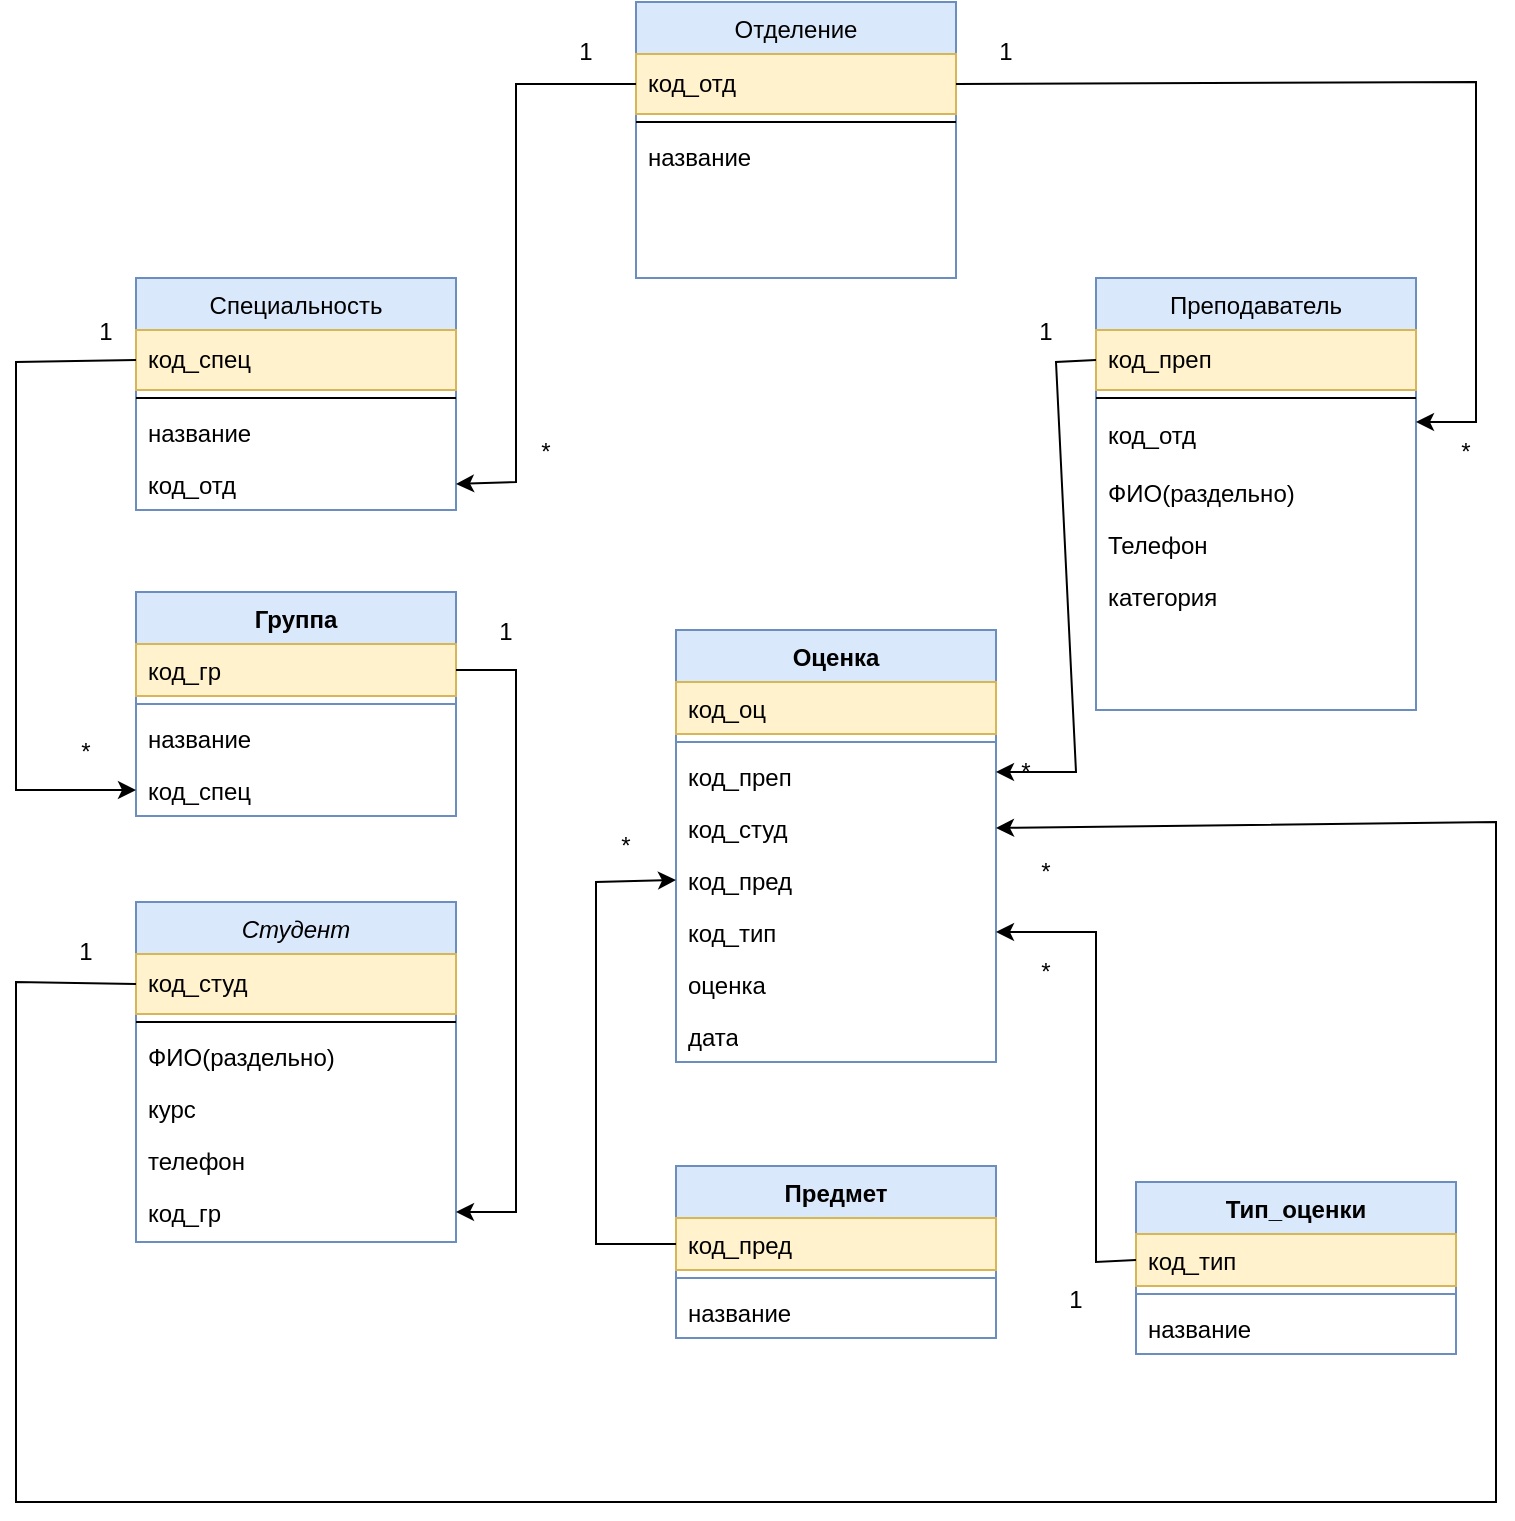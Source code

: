 <mxfile version="24.7.17">
  <diagram id="C5RBs43oDa-KdzZeNtuy" name="Page-1">
    <mxGraphModel dx="1386" dy="1960" grid="1" gridSize="10" guides="1" tooltips="1" connect="1" arrows="1" fold="1" page="1" pageScale="1" pageWidth="827" pageHeight="1169" math="0" shadow="0">
      <root>
        <mxCell id="WIyWlLk6GJQsqaUBKTNV-0" />
        <mxCell id="WIyWlLk6GJQsqaUBKTNV-1" parent="WIyWlLk6GJQsqaUBKTNV-0" />
        <mxCell id="zkfFHV4jXpPFQw0GAbJ--0" value="Студент" style="swimlane;fontStyle=2;align=center;verticalAlign=top;childLayout=stackLayout;horizontal=1;startSize=26;horizontalStack=0;resizeParent=1;resizeLast=0;collapsible=1;marginBottom=0;rounded=0;shadow=0;strokeWidth=1;fillColor=#dae8fc;strokeColor=#6c8ebf;" parent="WIyWlLk6GJQsqaUBKTNV-1" vertex="1">
          <mxGeometry x="130" y="410" width="160" height="170" as="geometry">
            <mxRectangle x="230" y="140" width="160" height="26" as="alternateBounds" />
          </mxGeometry>
        </mxCell>
        <mxCell id="Uf2OEF1jXV3cmgye9HuR-13" value="код_студ" style="text;strokeColor=#d6b656;fillColor=#fff2cc;align=left;verticalAlign=middle;spacingLeft=4;spacingRight=4;overflow=hidden;points=[[0,0.5],[1,0.5]];portConstraint=eastwest;rotatable=0;whiteSpace=wrap;html=1;" parent="zkfFHV4jXpPFQw0GAbJ--0" vertex="1">
          <mxGeometry y="26" width="160" height="30" as="geometry" />
        </mxCell>
        <mxCell id="zkfFHV4jXpPFQw0GAbJ--4" value="" style="line;html=1;strokeWidth=1;align=left;verticalAlign=middle;spacingTop=-1;spacingLeft=3;spacingRight=3;rotatable=0;labelPosition=right;points=[];portConstraint=eastwest;" parent="zkfFHV4jXpPFQw0GAbJ--0" vertex="1">
          <mxGeometry y="56" width="160" height="8" as="geometry" />
        </mxCell>
        <mxCell id="Uf2OEF1jXV3cmgye9HuR-55" value="ФИО(раздельно)" style="text;strokeColor=none;fillColor=none;align=left;verticalAlign=top;spacingLeft=4;spacingRight=4;overflow=hidden;rotatable=0;points=[[0,0.5],[1,0.5]];portConstraint=eastwest;whiteSpace=wrap;html=1;" parent="zkfFHV4jXpPFQw0GAbJ--0" vertex="1">
          <mxGeometry y="64" width="160" height="26" as="geometry" />
        </mxCell>
        <mxCell id="Uf2OEF1jXV3cmgye9HuR-56" value="курс" style="text;strokeColor=none;fillColor=none;align=left;verticalAlign=top;spacingLeft=4;spacingRight=4;overflow=hidden;rotatable=0;points=[[0,0.5],[1,0.5]];portConstraint=eastwest;whiteSpace=wrap;html=1;" parent="zkfFHV4jXpPFQw0GAbJ--0" vertex="1">
          <mxGeometry y="90" width="160" height="26" as="geometry" />
        </mxCell>
        <mxCell id="Wc3R91jSn60_kFsjxGjj-29" value="телефон" style="text;strokeColor=none;fillColor=none;align=left;verticalAlign=top;spacingLeft=4;spacingRight=4;overflow=hidden;rotatable=0;points=[[0,0.5],[1,0.5]];portConstraint=eastwest;whiteSpace=wrap;html=1;" vertex="1" parent="zkfFHV4jXpPFQw0GAbJ--0">
          <mxGeometry y="116" width="160" height="26" as="geometry" />
        </mxCell>
        <mxCell id="Wc3R91jSn60_kFsjxGjj-30" value="код_гр" style="text;strokeColor=none;fillColor=none;align=left;verticalAlign=top;spacingLeft=4;spacingRight=4;overflow=hidden;rotatable=0;points=[[0,0.5],[1,0.5]];portConstraint=eastwest;whiteSpace=wrap;html=1;" vertex="1" parent="zkfFHV4jXpPFQw0GAbJ--0">
          <mxGeometry y="142" width="160" height="26" as="geometry" />
        </mxCell>
        <mxCell id="zkfFHV4jXpPFQw0GAbJ--6" value="Отделение" style="swimlane;fontStyle=0;align=center;verticalAlign=top;childLayout=stackLayout;horizontal=1;startSize=26;horizontalStack=0;resizeParent=1;resizeLast=0;collapsible=1;marginBottom=0;rounded=0;shadow=0;strokeWidth=1;fillColor=#dae8fc;strokeColor=#6c8ebf;" parent="WIyWlLk6GJQsqaUBKTNV-1" vertex="1">
          <mxGeometry x="380" y="-40" width="160" height="138" as="geometry">
            <mxRectangle x="130" y="380" width="160" height="26" as="alternateBounds" />
          </mxGeometry>
        </mxCell>
        <mxCell id="Uf2OEF1jXV3cmgye9HuR-12" value="код_отд" style="text;strokeColor=#d6b656;fillColor=#fff2cc;align=left;verticalAlign=middle;spacingLeft=4;spacingRight=4;overflow=hidden;points=[[0,0.5],[1,0.5]];portConstraint=eastwest;rotatable=0;whiteSpace=wrap;html=1;" parent="zkfFHV4jXpPFQw0GAbJ--6" vertex="1">
          <mxGeometry y="26" width="160" height="30" as="geometry" />
        </mxCell>
        <mxCell id="zkfFHV4jXpPFQw0GAbJ--9" value="" style="line;html=1;strokeWidth=1;align=left;verticalAlign=middle;spacingTop=-1;spacingLeft=3;spacingRight=3;rotatable=0;labelPosition=right;points=[];portConstraint=eastwest;" parent="zkfFHV4jXpPFQw0GAbJ--6" vertex="1">
          <mxGeometry y="56" width="160" height="8" as="geometry" />
        </mxCell>
        <mxCell id="Uf2OEF1jXV3cmgye9HuR-61" value="название" style="text;strokeColor=none;fillColor=none;align=left;verticalAlign=top;spacingLeft=4;spacingRight=4;overflow=hidden;rotatable=0;points=[[0,0.5],[1,0.5]];portConstraint=eastwest;whiteSpace=wrap;html=1;" parent="zkfFHV4jXpPFQw0GAbJ--6" vertex="1">
          <mxGeometry y="64" width="160" height="26" as="geometry" />
        </mxCell>
        <mxCell id="zkfFHV4jXpPFQw0GAbJ--13" value="Специальность" style="swimlane;fontStyle=0;align=center;verticalAlign=top;childLayout=stackLayout;horizontal=1;startSize=26;horizontalStack=0;resizeParent=1;resizeLast=0;collapsible=1;marginBottom=0;rounded=0;shadow=0;strokeWidth=1;fillColor=#dae8fc;strokeColor=#6c8ebf;" parent="WIyWlLk6GJQsqaUBKTNV-1" vertex="1">
          <mxGeometry x="130" y="98" width="160" height="116" as="geometry">
            <mxRectangle x="340" y="380" width="170" height="26" as="alternateBounds" />
          </mxGeometry>
        </mxCell>
        <mxCell id="Uf2OEF1jXV3cmgye9HuR-15" value="код_спец" style="text;strokeColor=#d6b656;fillColor=#fff2cc;align=left;verticalAlign=middle;spacingLeft=4;spacingRight=4;overflow=hidden;points=[[0,0.5],[1,0.5]];portConstraint=eastwest;rotatable=0;whiteSpace=wrap;html=1;" parent="zkfFHV4jXpPFQw0GAbJ--13" vertex="1">
          <mxGeometry y="26" width="160" height="30" as="geometry" />
        </mxCell>
        <mxCell id="zkfFHV4jXpPFQw0GAbJ--15" value="" style="line;html=1;strokeWidth=1;align=left;verticalAlign=middle;spacingTop=-1;spacingLeft=3;spacingRight=3;rotatable=0;labelPosition=right;points=[];portConstraint=eastwest;" parent="zkfFHV4jXpPFQw0GAbJ--13" vertex="1">
          <mxGeometry y="56" width="160" height="8" as="geometry" />
        </mxCell>
        <mxCell id="Uf2OEF1jXV3cmgye9HuR-49" value="название" style="text;strokeColor=none;fillColor=none;align=left;verticalAlign=top;spacingLeft=4;spacingRight=4;overflow=hidden;rotatable=0;points=[[0,0.5],[1,0.5]];portConstraint=eastwest;whiteSpace=wrap;html=1;" parent="zkfFHV4jXpPFQw0GAbJ--13" vertex="1">
          <mxGeometry y="64" width="160" height="26" as="geometry" />
        </mxCell>
        <mxCell id="Wc3R91jSn60_kFsjxGjj-32" value="код_отд" style="text;strokeColor=none;fillColor=none;align=left;verticalAlign=top;spacingLeft=4;spacingRight=4;overflow=hidden;rotatable=0;points=[[0,0.5],[1,0.5]];portConstraint=eastwest;whiteSpace=wrap;html=1;" vertex="1" parent="zkfFHV4jXpPFQw0GAbJ--13">
          <mxGeometry y="90" width="160" height="26" as="geometry" />
        </mxCell>
        <mxCell id="zkfFHV4jXpPFQw0GAbJ--17" value="Преподаватель" style="swimlane;fontStyle=0;align=center;verticalAlign=top;childLayout=stackLayout;horizontal=1;startSize=26;horizontalStack=0;resizeParent=1;resizeLast=0;collapsible=1;marginBottom=0;rounded=0;shadow=0;strokeWidth=1;fillColor=#dae8fc;strokeColor=#6c8ebf;" parent="WIyWlLk6GJQsqaUBKTNV-1" vertex="1">
          <mxGeometry x="610" y="98" width="160" height="216" as="geometry">
            <mxRectangle x="550" y="140" width="160" height="26" as="alternateBounds" />
          </mxGeometry>
        </mxCell>
        <mxCell id="Uf2OEF1jXV3cmgye9HuR-14" value="код_преп" style="text;strokeColor=#d6b656;fillColor=#fff2cc;align=left;verticalAlign=middle;spacingLeft=4;spacingRight=4;overflow=hidden;points=[[0,0.5],[1,0.5]];portConstraint=eastwest;rotatable=0;whiteSpace=wrap;html=1;" parent="zkfFHV4jXpPFQw0GAbJ--17" vertex="1">
          <mxGeometry y="26" width="160" height="30" as="geometry" />
        </mxCell>
        <mxCell id="zkfFHV4jXpPFQw0GAbJ--23" value="" style="line;html=1;strokeWidth=1;align=left;verticalAlign=middle;spacingTop=-1;spacingLeft=3;spacingRight=3;rotatable=0;labelPosition=right;points=[];portConstraint=eastwest;" parent="zkfFHV4jXpPFQw0GAbJ--17" vertex="1">
          <mxGeometry y="56" width="160" height="8" as="geometry" />
        </mxCell>
        <mxCell id="Uf2OEF1jXV3cmgye9HuR-19" value="код_отд" style="text;strokeColor=none;fillColor=none;align=left;verticalAlign=middle;spacingLeft=4;spacingRight=4;overflow=hidden;points=[[0,0.5],[1,0.5]];portConstraint=eastwest;rotatable=0;whiteSpace=wrap;html=1;" parent="zkfFHV4jXpPFQw0GAbJ--17" vertex="1">
          <mxGeometry y="64" width="160" height="30" as="geometry" />
        </mxCell>
        <mxCell id="Uf2OEF1jXV3cmgye9HuR-58" value="ФИО(раздельно)" style="text;strokeColor=none;fillColor=none;align=left;verticalAlign=top;spacingLeft=4;spacingRight=4;overflow=hidden;rotatable=0;points=[[0,0.5],[1,0.5]];portConstraint=eastwest;whiteSpace=wrap;html=1;" parent="zkfFHV4jXpPFQw0GAbJ--17" vertex="1">
          <mxGeometry y="94" width="160" height="26" as="geometry" />
        </mxCell>
        <mxCell id="Uf2OEF1jXV3cmgye9HuR-59" value="Телефон" style="text;strokeColor=none;fillColor=none;align=left;verticalAlign=top;spacingLeft=4;spacingRight=4;overflow=hidden;rotatable=0;points=[[0,0.5],[1,0.5]];portConstraint=eastwest;whiteSpace=wrap;html=1;" parent="zkfFHV4jXpPFQw0GAbJ--17" vertex="1">
          <mxGeometry y="120" width="160" height="26" as="geometry" />
        </mxCell>
        <mxCell id="Uf2OEF1jXV3cmgye9HuR-60" value="категория" style="text;strokeColor=none;fillColor=none;align=left;verticalAlign=top;spacingLeft=4;spacingRight=4;overflow=hidden;rotatable=0;points=[[0,0.5],[1,0.5]];portConstraint=eastwest;whiteSpace=wrap;html=1;" parent="zkfFHV4jXpPFQw0GAbJ--17" vertex="1">
          <mxGeometry y="146" width="160" height="26" as="geometry" />
        </mxCell>
        <mxCell id="Uf2OEF1jXV3cmgye9HuR-29" value="Предмет" style="swimlane;fontStyle=1;align=center;verticalAlign=top;childLayout=stackLayout;horizontal=1;startSize=26;horizontalStack=0;resizeParent=1;resizeParentMax=0;resizeLast=0;collapsible=1;marginBottom=0;whiteSpace=wrap;html=1;fillColor=#dae8fc;strokeColor=#6c8ebf;" parent="WIyWlLk6GJQsqaUBKTNV-1" vertex="1">
          <mxGeometry x="400" y="542" width="160" height="86" as="geometry" />
        </mxCell>
        <mxCell id="Uf2OEF1jXV3cmgye9HuR-30" value="код_пред" style="text;strokeColor=#d6b656;fillColor=#fff2cc;align=left;verticalAlign=top;spacingLeft=4;spacingRight=4;overflow=hidden;rotatable=0;points=[[0,0.5],[1,0.5]];portConstraint=eastwest;whiteSpace=wrap;html=1;" parent="Uf2OEF1jXV3cmgye9HuR-29" vertex="1">
          <mxGeometry y="26" width="160" height="26" as="geometry" />
        </mxCell>
        <mxCell id="Uf2OEF1jXV3cmgye9HuR-31" value="" style="line;strokeWidth=1;fillColor=none;align=left;verticalAlign=middle;spacingTop=-1;spacingLeft=3;spacingRight=3;rotatable=0;labelPosition=right;points=[];portConstraint=eastwest;strokeColor=inherit;" parent="Uf2OEF1jXV3cmgye9HuR-29" vertex="1">
          <mxGeometry y="52" width="160" height="8" as="geometry" />
        </mxCell>
        <mxCell id="Uf2OEF1jXV3cmgye9HuR-32" value="название" style="text;strokeColor=none;fillColor=none;align=left;verticalAlign=top;spacingLeft=4;spacingRight=4;overflow=hidden;rotatable=0;points=[[0,0.5],[1,0.5]];portConstraint=eastwest;whiteSpace=wrap;html=1;" parent="Uf2OEF1jXV3cmgye9HuR-29" vertex="1">
          <mxGeometry y="60" width="160" height="26" as="geometry" />
        </mxCell>
        <mxCell id="Uf2OEF1jXV3cmgye9HuR-33" value="Оценка" style="swimlane;fontStyle=1;align=center;verticalAlign=top;childLayout=stackLayout;horizontal=1;startSize=26;horizontalStack=0;resizeParent=1;resizeParentMax=0;resizeLast=0;collapsible=1;marginBottom=0;whiteSpace=wrap;html=1;fillColor=#dae8fc;strokeColor=#6c8ebf;" parent="WIyWlLk6GJQsqaUBKTNV-1" vertex="1">
          <mxGeometry x="400" y="274" width="160" height="216" as="geometry" />
        </mxCell>
        <mxCell id="Uf2OEF1jXV3cmgye9HuR-34" value="код_оц" style="text;strokeColor=#d6b656;fillColor=#fff2cc;align=left;verticalAlign=top;spacingLeft=4;spacingRight=4;overflow=hidden;rotatable=0;points=[[0,0.5],[1,0.5]];portConstraint=eastwest;whiteSpace=wrap;html=1;" parent="Uf2OEF1jXV3cmgye9HuR-33" vertex="1">
          <mxGeometry y="26" width="160" height="26" as="geometry" />
        </mxCell>
        <mxCell id="Uf2OEF1jXV3cmgye9HuR-35" value="" style="line;strokeWidth=1;fillColor=none;align=left;verticalAlign=middle;spacingTop=-1;spacingLeft=3;spacingRight=3;rotatable=0;labelPosition=right;points=[];portConstraint=eastwest;strokeColor=inherit;" parent="Uf2OEF1jXV3cmgye9HuR-33" vertex="1">
          <mxGeometry y="52" width="160" height="8" as="geometry" />
        </mxCell>
        <mxCell id="Uf2OEF1jXV3cmgye9HuR-41" value="код_преп" style="text;strokeColor=none;fillColor=none;align=left;verticalAlign=top;spacingLeft=4;spacingRight=4;overflow=hidden;rotatable=0;points=[[0,0.5],[1,0.5]];portConstraint=eastwest;whiteSpace=wrap;html=1;" parent="Uf2OEF1jXV3cmgye9HuR-33" vertex="1">
          <mxGeometry y="60" width="160" height="26" as="geometry" />
        </mxCell>
        <mxCell id="Uf2OEF1jXV3cmgye9HuR-36" value="код_студ" style="text;strokeColor=none;fillColor=none;align=left;verticalAlign=top;spacingLeft=4;spacingRight=4;overflow=hidden;rotatable=0;points=[[0,0.5],[1,0.5]];portConstraint=eastwest;whiteSpace=wrap;html=1;" parent="Uf2OEF1jXV3cmgye9HuR-33" vertex="1">
          <mxGeometry y="86" width="160" height="26" as="geometry" />
        </mxCell>
        <mxCell id="Uf2OEF1jXV3cmgye9HuR-42" value="код_пред" style="text;strokeColor=none;fillColor=none;align=left;verticalAlign=top;spacingLeft=4;spacingRight=4;overflow=hidden;rotatable=0;points=[[0,0.5],[1,0.5]];portConstraint=eastwest;whiteSpace=wrap;html=1;" parent="Uf2OEF1jXV3cmgye9HuR-33" vertex="1">
          <mxGeometry y="112" width="160" height="26" as="geometry" />
        </mxCell>
        <mxCell id="Uf2OEF1jXV3cmgye9HuR-43" value="код_тип" style="text;strokeColor=none;fillColor=none;align=left;verticalAlign=top;spacingLeft=4;spacingRight=4;overflow=hidden;rotatable=0;points=[[0,0.5],[1,0.5]];portConstraint=eastwest;whiteSpace=wrap;html=1;" parent="Uf2OEF1jXV3cmgye9HuR-33" vertex="1">
          <mxGeometry y="138" width="160" height="26" as="geometry" />
        </mxCell>
        <mxCell id="Uf2OEF1jXV3cmgye9HuR-44" value="оценка" style="text;strokeColor=none;fillColor=none;align=left;verticalAlign=top;spacingLeft=4;spacingRight=4;overflow=hidden;rotatable=0;points=[[0,0.5],[1,0.5]];portConstraint=eastwest;whiteSpace=wrap;html=1;" parent="Uf2OEF1jXV3cmgye9HuR-33" vertex="1">
          <mxGeometry y="164" width="160" height="26" as="geometry" />
        </mxCell>
        <mxCell id="Uf2OEF1jXV3cmgye9HuR-45" value="дата" style="text;strokeColor=none;fillColor=none;align=left;verticalAlign=top;spacingLeft=4;spacingRight=4;overflow=hidden;rotatable=0;points=[[0,0.5],[1,0.5]];portConstraint=eastwest;whiteSpace=wrap;html=1;" parent="Uf2OEF1jXV3cmgye9HuR-33" vertex="1">
          <mxGeometry y="190" width="160" height="26" as="geometry" />
        </mxCell>
        <mxCell id="Uf2OEF1jXV3cmgye9HuR-37" value="Тип_оценки" style="swimlane;fontStyle=1;align=center;verticalAlign=top;childLayout=stackLayout;horizontal=1;startSize=26;horizontalStack=0;resizeParent=1;resizeParentMax=0;resizeLast=0;collapsible=1;marginBottom=0;whiteSpace=wrap;html=1;fillColor=#dae8fc;strokeColor=#6c8ebf;" parent="WIyWlLk6GJQsqaUBKTNV-1" vertex="1">
          <mxGeometry x="630" y="550" width="160" height="86" as="geometry" />
        </mxCell>
        <mxCell id="Uf2OEF1jXV3cmgye9HuR-38" value="код_тип" style="text;strokeColor=#d6b656;fillColor=#fff2cc;align=left;verticalAlign=top;spacingLeft=4;spacingRight=4;overflow=hidden;rotatable=0;points=[[0,0.5],[1,0.5]];portConstraint=eastwest;whiteSpace=wrap;html=1;" parent="Uf2OEF1jXV3cmgye9HuR-37" vertex="1">
          <mxGeometry y="26" width="160" height="26" as="geometry" />
        </mxCell>
        <mxCell id="Uf2OEF1jXV3cmgye9HuR-39" value="" style="line;strokeWidth=1;fillColor=none;align=left;verticalAlign=middle;spacingTop=-1;spacingLeft=3;spacingRight=3;rotatable=0;labelPosition=right;points=[];portConstraint=eastwest;strokeColor=inherit;" parent="Uf2OEF1jXV3cmgye9HuR-37" vertex="1">
          <mxGeometry y="52" width="160" height="8" as="geometry" />
        </mxCell>
        <mxCell id="Uf2OEF1jXV3cmgye9HuR-40" value="название" style="text;strokeColor=none;fillColor=none;align=left;verticalAlign=top;spacingLeft=4;spacingRight=4;overflow=hidden;rotatable=0;points=[[0,0.5],[1,0.5]];portConstraint=eastwest;whiteSpace=wrap;html=1;" parent="Uf2OEF1jXV3cmgye9HuR-37" vertex="1">
          <mxGeometry y="60" width="160" height="26" as="geometry" />
        </mxCell>
        <mxCell id="Wc3R91jSn60_kFsjxGjj-0" value="" style="endArrow=classic;html=1;rounded=0;exitX=0;exitY=0.5;exitDx=0;exitDy=0;entryX=0;entryY=0.5;entryDx=0;entryDy=0;" edge="1" parent="WIyWlLk6GJQsqaUBKTNV-1" source="Uf2OEF1jXV3cmgye9HuR-14" target="Wc3R91jSn60_kFsjxGjj-18">
          <mxGeometry width="50" height="50" relative="1" as="geometry">
            <mxPoint x="600" y="400" as="sourcePoint" />
            <mxPoint x="650" y="350" as="targetPoint" />
            <Array as="points">
              <mxPoint x="590" y="140" />
              <mxPoint x="600" y="345" />
            </Array>
          </mxGeometry>
        </mxCell>
        <mxCell id="Wc3R91jSn60_kFsjxGjj-1" value="" style="endArrow=classic;html=1;rounded=0;exitX=1;exitY=0.5;exitDx=0;exitDy=0;" edge="1" parent="WIyWlLk6GJQsqaUBKTNV-1" source="Uf2OEF1jXV3cmgye9HuR-12">
          <mxGeometry width="50" height="50" relative="1" as="geometry">
            <mxPoint x="620" y="30" as="sourcePoint" />
            <mxPoint x="770" y="170" as="targetPoint" />
            <Array as="points">
              <mxPoint x="800" />
              <mxPoint x="800" y="170" />
            </Array>
          </mxGeometry>
        </mxCell>
        <mxCell id="Wc3R91jSn60_kFsjxGjj-7" value="" style="endArrow=classic;html=1;rounded=0;exitX=0;exitY=0.5;exitDx=0;exitDy=0;entryX=0;entryY=0.5;entryDx=0;entryDy=0;" edge="1" parent="WIyWlLk6GJQsqaUBKTNV-1" source="Uf2OEF1jXV3cmgye9HuR-30" target="Uf2OEF1jXV3cmgye9HuR-42">
          <mxGeometry width="50" height="50" relative="1" as="geometry">
            <mxPoint x="280" y="510" as="sourcePoint" />
            <mxPoint x="330" y="460" as="targetPoint" />
            <Array as="points">
              <mxPoint x="360" y="581" />
              <mxPoint x="360" y="400" />
            </Array>
          </mxGeometry>
        </mxCell>
        <mxCell id="Wc3R91jSn60_kFsjxGjj-8" value="" style="endArrow=classic;html=1;rounded=0;exitX=0;exitY=0.5;exitDx=0;exitDy=0;entryX=1;entryY=0.5;entryDx=0;entryDy=0;" edge="1" parent="WIyWlLk6GJQsqaUBKTNV-1" source="Uf2OEF1jXV3cmgye9HuR-38" target="Uf2OEF1jXV3cmgye9HuR-43">
          <mxGeometry width="50" height="50" relative="1" as="geometry">
            <mxPoint x="520" y="590" as="sourcePoint" />
            <mxPoint x="570" y="540" as="targetPoint" />
            <Array as="points">
              <mxPoint x="610" y="590" />
              <mxPoint x="610" y="425" />
            </Array>
          </mxGeometry>
        </mxCell>
        <mxCell id="Wc3R91jSn60_kFsjxGjj-10" value="1" style="text;html=1;align=center;verticalAlign=middle;whiteSpace=wrap;rounded=0;" vertex="1" parent="WIyWlLk6GJQsqaUBKTNV-1">
          <mxGeometry x="570" y="594" width="60" height="30" as="geometry" />
        </mxCell>
        <mxCell id="Wc3R91jSn60_kFsjxGjj-14" value="1" style="text;html=1;align=center;verticalAlign=middle;whiteSpace=wrap;rounded=0;" vertex="1" parent="WIyWlLk6GJQsqaUBKTNV-1">
          <mxGeometry x="550" y="-30" width="30" height="30" as="geometry" />
        </mxCell>
        <mxCell id="Wc3R91jSn60_kFsjxGjj-16" value="1" style="text;html=1;align=center;verticalAlign=middle;whiteSpace=wrap;rounded=0;" vertex="1" parent="WIyWlLk6GJQsqaUBKTNV-1">
          <mxGeometry x="570" y="110" width="30" height="30" as="geometry" />
        </mxCell>
        <mxCell id="Wc3R91jSn60_kFsjxGjj-17" value="*" style="text;html=1;align=center;verticalAlign=middle;whiteSpace=wrap;rounded=0;" vertex="1" parent="WIyWlLk6GJQsqaUBKTNV-1">
          <mxGeometry x="570" y="430" width="30" height="30" as="geometry" />
        </mxCell>
        <mxCell id="Wc3R91jSn60_kFsjxGjj-18" value="*" style="text;html=1;align=center;verticalAlign=middle;whiteSpace=wrap;rounded=0;" vertex="1" parent="WIyWlLk6GJQsqaUBKTNV-1">
          <mxGeometry x="560" y="330" width="30" height="30" as="geometry" />
        </mxCell>
        <mxCell id="Wc3R91jSn60_kFsjxGjj-19" value="*" style="text;html=1;align=center;verticalAlign=middle;whiteSpace=wrap;rounded=0;" vertex="1" parent="WIyWlLk6GJQsqaUBKTNV-1">
          <mxGeometry x="360" y="367" width="30" height="30" as="geometry" />
        </mxCell>
        <mxCell id="Wc3R91jSn60_kFsjxGjj-23" value="*" style="text;html=1;align=center;verticalAlign=middle;whiteSpace=wrap;rounded=0;" vertex="1" parent="WIyWlLk6GJQsqaUBKTNV-1">
          <mxGeometry x="780" y="170" width="30" height="30" as="geometry" />
        </mxCell>
        <mxCell id="Wc3R91jSn60_kFsjxGjj-25" value="Группа" style="swimlane;fontStyle=1;align=center;verticalAlign=top;childLayout=stackLayout;horizontal=1;startSize=26;horizontalStack=0;resizeParent=1;resizeParentMax=0;resizeLast=0;collapsible=1;marginBottom=0;whiteSpace=wrap;html=1;fillColor=#dae8fc;strokeColor=#6c8ebf;" vertex="1" parent="WIyWlLk6GJQsqaUBKTNV-1">
          <mxGeometry x="130" y="255" width="160" height="112" as="geometry" />
        </mxCell>
        <mxCell id="Wc3R91jSn60_kFsjxGjj-26" value="код_гр" style="text;strokeColor=#d6b656;fillColor=#fff2cc;align=left;verticalAlign=top;spacingLeft=4;spacingRight=4;overflow=hidden;rotatable=0;points=[[0,0.5],[1,0.5]];portConstraint=eastwest;whiteSpace=wrap;html=1;" vertex="1" parent="Wc3R91jSn60_kFsjxGjj-25">
          <mxGeometry y="26" width="160" height="26" as="geometry" />
        </mxCell>
        <mxCell id="Wc3R91jSn60_kFsjxGjj-27" value="" style="line;strokeWidth=1;fillColor=none;align=left;verticalAlign=middle;spacingTop=-1;spacingLeft=3;spacingRight=3;rotatable=0;labelPosition=right;points=[];portConstraint=eastwest;strokeColor=inherit;" vertex="1" parent="Wc3R91jSn60_kFsjxGjj-25">
          <mxGeometry y="52" width="160" height="8" as="geometry" />
        </mxCell>
        <mxCell id="Wc3R91jSn60_kFsjxGjj-28" value="название" style="text;strokeColor=none;fillColor=none;align=left;verticalAlign=top;spacingLeft=4;spacingRight=4;overflow=hidden;rotatable=0;points=[[0,0.5],[1,0.5]];portConstraint=eastwest;whiteSpace=wrap;html=1;" vertex="1" parent="Wc3R91jSn60_kFsjxGjj-25">
          <mxGeometry y="60" width="160" height="26" as="geometry" />
        </mxCell>
        <mxCell id="Wc3R91jSn60_kFsjxGjj-31" value="код_спец" style="text;strokeColor=none;fillColor=none;align=left;verticalAlign=top;spacingLeft=4;spacingRight=4;overflow=hidden;rotatable=0;points=[[0,0.5],[1,0.5]];portConstraint=eastwest;whiteSpace=wrap;html=1;" vertex="1" parent="Wc3R91jSn60_kFsjxGjj-25">
          <mxGeometry y="86" width="160" height="26" as="geometry" />
        </mxCell>
        <mxCell id="Wc3R91jSn60_kFsjxGjj-33" value="" style="endArrow=classic;html=1;rounded=0;exitX=0;exitY=0.5;exitDx=0;exitDy=0;entryX=1;entryY=0.5;entryDx=0;entryDy=0;" edge="1" parent="WIyWlLk6GJQsqaUBKTNV-1" source="Uf2OEF1jXV3cmgye9HuR-12" target="Wc3R91jSn60_kFsjxGjj-32">
          <mxGeometry width="50" height="50" relative="1" as="geometry">
            <mxPoint x="150" y="30" as="sourcePoint" />
            <mxPoint x="200" y="-20" as="targetPoint" />
            <Array as="points">
              <mxPoint x="320" y="1" />
              <mxPoint x="320" y="200" />
            </Array>
          </mxGeometry>
        </mxCell>
        <mxCell id="Wc3R91jSn60_kFsjxGjj-34" value="1" style="text;html=1;align=center;verticalAlign=middle;whiteSpace=wrap;rounded=0;" vertex="1" parent="WIyWlLk6GJQsqaUBKTNV-1">
          <mxGeometry x="340" y="-30" width="30" height="30" as="geometry" />
        </mxCell>
        <mxCell id="Wc3R91jSn60_kFsjxGjj-35" value="*" style="text;html=1;align=center;verticalAlign=middle;whiteSpace=wrap;rounded=0;" vertex="1" parent="WIyWlLk6GJQsqaUBKTNV-1">
          <mxGeometry x="320" y="170" width="30" height="30" as="geometry" />
        </mxCell>
        <mxCell id="Wc3R91jSn60_kFsjxGjj-36" value="" style="endArrow=classic;html=1;rounded=0;exitX=0;exitY=0.5;exitDx=0;exitDy=0;entryX=0;entryY=0.5;entryDx=0;entryDy=0;" edge="1" parent="WIyWlLk6GJQsqaUBKTNV-1" source="Uf2OEF1jXV3cmgye9HuR-15" target="Wc3R91jSn60_kFsjxGjj-31">
          <mxGeometry width="50" height="50" relative="1" as="geometry">
            <mxPoint x="70" y="190" as="sourcePoint" />
            <mxPoint x="120" y="140" as="targetPoint" />
            <Array as="points">
              <mxPoint x="70" y="140" />
              <mxPoint x="70" y="354" />
            </Array>
          </mxGeometry>
        </mxCell>
        <mxCell id="Wc3R91jSn60_kFsjxGjj-37" value="" style="endArrow=classic;html=1;rounded=0;exitX=1;exitY=0.5;exitDx=0;exitDy=0;entryX=1;entryY=0.5;entryDx=0;entryDy=0;" edge="1" parent="WIyWlLk6GJQsqaUBKTNV-1" source="Wc3R91jSn60_kFsjxGjj-26" target="Wc3R91jSn60_kFsjxGjj-30">
          <mxGeometry width="50" height="50" relative="1" as="geometry">
            <mxPoint x="330" y="280" as="sourcePoint" />
            <mxPoint x="380" y="230" as="targetPoint" />
            <Array as="points">
              <mxPoint x="320" y="294" />
              <mxPoint x="320" y="565" />
            </Array>
          </mxGeometry>
        </mxCell>
        <mxCell id="Wc3R91jSn60_kFsjxGjj-39" value="" style="endArrow=classic;html=1;rounded=0;exitX=0;exitY=0.5;exitDx=0;exitDy=0;entryX=1;entryY=0.5;entryDx=0;entryDy=0;" edge="1" parent="WIyWlLk6GJQsqaUBKTNV-1" source="Uf2OEF1jXV3cmgye9HuR-13" target="Uf2OEF1jXV3cmgye9HuR-36">
          <mxGeometry width="50" height="50" relative="1" as="geometry">
            <mxPoint x="70" y="360" as="sourcePoint" />
            <mxPoint x="60" y="460" as="targetPoint" />
            <Array as="points">
              <mxPoint x="70" y="450" />
              <mxPoint x="70" y="710" />
              <mxPoint x="120" y="710" />
              <mxPoint x="810" y="710" />
              <mxPoint x="810" y="370" />
            </Array>
          </mxGeometry>
        </mxCell>
        <mxCell id="Wc3R91jSn60_kFsjxGjj-40" value="1" style="text;html=1;align=center;verticalAlign=middle;whiteSpace=wrap;rounded=0;" vertex="1" parent="WIyWlLk6GJQsqaUBKTNV-1">
          <mxGeometry x="100" y="110" width="30" height="30" as="geometry" />
        </mxCell>
        <mxCell id="Wc3R91jSn60_kFsjxGjj-41" value="1" style="text;html=1;align=center;verticalAlign=middle;whiteSpace=wrap;rounded=0;" vertex="1" parent="WIyWlLk6GJQsqaUBKTNV-1">
          <mxGeometry x="90" y="420" width="30" height="30" as="geometry" />
        </mxCell>
        <mxCell id="Wc3R91jSn60_kFsjxGjj-42" value="1" style="text;html=1;align=center;verticalAlign=middle;whiteSpace=wrap;rounded=0;" vertex="1" parent="WIyWlLk6GJQsqaUBKTNV-1">
          <mxGeometry x="300" y="260" width="30" height="30" as="geometry" />
        </mxCell>
        <mxCell id="Wc3R91jSn60_kFsjxGjj-43" value="*" style="text;html=1;align=center;verticalAlign=middle;whiteSpace=wrap;rounded=0;" vertex="1" parent="WIyWlLk6GJQsqaUBKTNV-1">
          <mxGeometry x="90" y="320" width="30" height="30" as="geometry" />
        </mxCell>
        <mxCell id="Wc3R91jSn60_kFsjxGjj-44" value="*" style="text;html=1;align=center;verticalAlign=middle;whiteSpace=wrap;rounded=0;" vertex="1" parent="WIyWlLk6GJQsqaUBKTNV-1">
          <mxGeometry x="570" y="380" width="30" height="30" as="geometry" />
        </mxCell>
      </root>
    </mxGraphModel>
  </diagram>
</mxfile>
